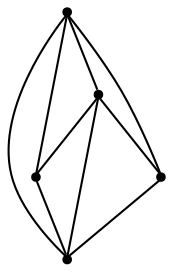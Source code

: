 graph {
  node [shape=point,comment="{\"directed\":false,\"doi\":\"10.1007/978-3-662-45803-7_33\",\"figure\":\"3 (4)\"}"]

  v0 [pos="1073.4155340081975,2621.972018116364"]
  v1 [pos="1097.8206155432324,2599.7188994758058"]
  v2 [pos="1069.1791831133985,2711.1564984437264"]
  v3 [pos="1053.4427975847616,2600.340003133622"]
  v4 [pos="1017.6628619455284,2564.5671295752477"]

  v0 -- v1 [id="-1",pos="1073.4155340081975,2621.972018116364 1097.8206155432324,2599.7188994758058 1097.8206155432324,2599.7188994758058 1097.8206155432324,2599.7188994758058"]
  v2 -- v3 [id="-2",pos="1069.1791831133985,2711.1564984437264 1053.4427975847616,2600.340003133622 1053.4427975847616,2600.340003133622 1053.4427975847616,2600.340003133622"]
  v2 -- v1 [id="-3",pos="1069.1791831133985,2711.1564984437264 1097.8206155432324,2599.7188994758058 1097.8206155432324,2599.7188994758058 1097.8206155432324,2599.7188994758058"]
  v2 -- v0 [id="-4",pos="1069.1791831133985,2711.1564984437264 1073.4155340081975,2621.972018116364 1073.4155340081975,2621.972018116364 1073.4155340081975,2621.972018116364"]
  v3 -- v1 [id="-8",pos="1053.4427975847616,2600.340003133622 1097.8206155432324,2599.7188994758058 1097.8206155432324,2599.7188994758058 1097.8206155432324,2599.7188994758058"]
  v3 -- v4 [id="-10",pos="1053.4427975847616,2600.340003133622 1017.6628619455284,2564.5671295752477 1017.6628619455284,2564.5671295752477 1017.6628619455284,2564.5671295752477"]
  v3 -- v0 [id="-13",pos="1053.4427975847616,2600.340003133622 1073.4155340081975,2621.972018116364 1073.4155340081975,2621.972018116364 1073.4155340081975,2621.972018116364"]
  v4 -- v2 [id="-16",pos="1017.6628619455284,2564.5671295752477 1069.1791831133985,2711.1564984437264 1069.1791831133985,2711.1564984437264 1069.1791831133985,2711.1564984437264"]
  v4 -- v1 [id="-17",pos="1017.6628619455284,2564.5671295752477 1097.8206155432324,2599.7188994758058 1097.8206155432324,2599.7188994758058 1097.8206155432324,2599.7188994758058"]
}